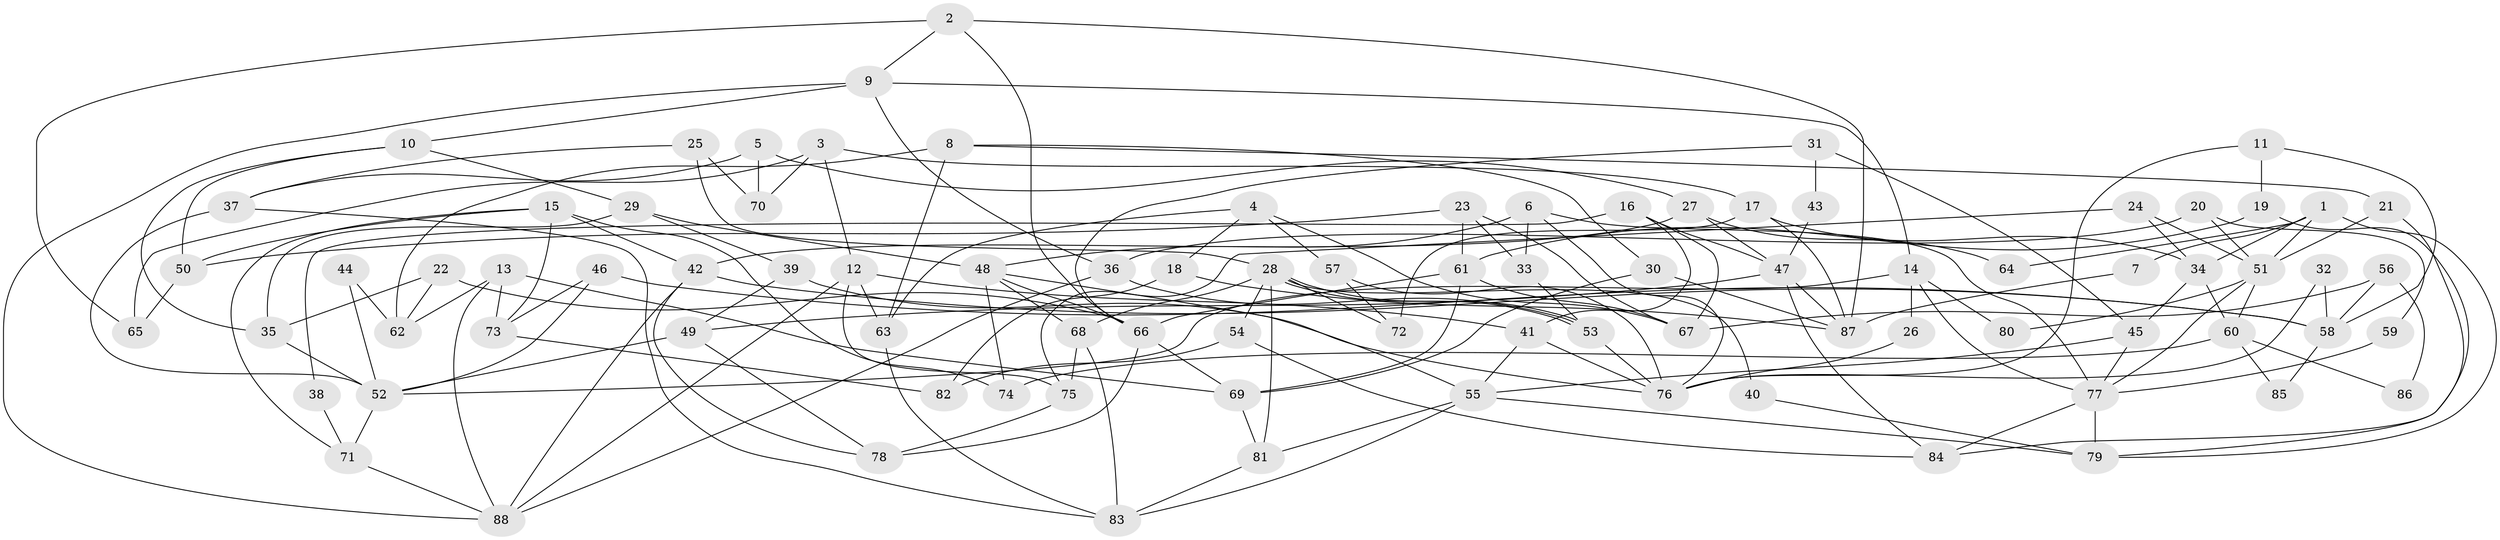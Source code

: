 // Generated by graph-tools (version 1.1) at 2025/50/03/09/25 04:50:28]
// undirected, 88 vertices, 176 edges
graph export_dot {
graph [start="1"]
  node [color=gray90,style=filled];
  1;
  2;
  3;
  4;
  5;
  6;
  7;
  8;
  9;
  10;
  11;
  12;
  13;
  14;
  15;
  16;
  17;
  18;
  19;
  20;
  21;
  22;
  23;
  24;
  25;
  26;
  27;
  28;
  29;
  30;
  31;
  32;
  33;
  34;
  35;
  36;
  37;
  38;
  39;
  40;
  41;
  42;
  43;
  44;
  45;
  46;
  47;
  48;
  49;
  50;
  51;
  52;
  53;
  54;
  55;
  56;
  57;
  58;
  59;
  60;
  61;
  62;
  63;
  64;
  65;
  66;
  67;
  68;
  69;
  70;
  71;
  72;
  73;
  74;
  75;
  76;
  77;
  78;
  79;
  80;
  81;
  82;
  83;
  84;
  85;
  86;
  87;
  88;
  1 -- 51;
  1 -- 34;
  1 -- 7;
  1 -- 64;
  1 -- 79;
  2 -- 9;
  2 -- 66;
  2 -- 65;
  2 -- 87;
  3 -- 17;
  3 -- 70;
  3 -- 12;
  3 -- 65;
  4 -- 63;
  4 -- 67;
  4 -- 18;
  4 -- 57;
  5 -- 27;
  5 -- 37;
  5 -- 70;
  6 -- 33;
  6 -- 76;
  6 -- 48;
  6 -- 77;
  7 -- 87;
  8 -- 63;
  8 -- 21;
  8 -- 30;
  8 -- 62;
  9 -- 36;
  9 -- 14;
  9 -- 10;
  9 -- 88;
  10 -- 29;
  10 -- 35;
  10 -- 50;
  11 -- 19;
  11 -- 58;
  11 -- 76;
  12 -- 88;
  12 -- 41;
  12 -- 63;
  12 -- 75;
  13 -- 69;
  13 -- 73;
  13 -- 62;
  13 -- 88;
  14 -- 52;
  14 -- 77;
  14 -- 26;
  14 -- 80;
  15 -- 50;
  15 -- 42;
  15 -- 71;
  15 -- 73;
  15 -- 74;
  16 -- 47;
  16 -- 41;
  16 -- 38;
  16 -- 67;
  17 -- 34;
  17 -- 87;
  17 -- 72;
  18 -- 87;
  18 -- 82;
  19 -- 79;
  19 -- 61;
  20 -- 51;
  20 -- 36;
  20 -- 59;
  21 -- 84;
  21 -- 51;
  22 -- 66;
  22 -- 62;
  22 -- 35;
  23 -- 50;
  23 -- 67;
  23 -- 33;
  23 -- 61;
  24 -- 75;
  24 -- 51;
  24 -- 34;
  25 -- 37;
  25 -- 28;
  25 -- 70;
  26 -- 76;
  27 -- 42;
  27 -- 47;
  27 -- 64;
  28 -- 68;
  28 -- 53;
  28 -- 53;
  28 -- 40;
  28 -- 54;
  28 -- 72;
  28 -- 81;
  29 -- 35;
  29 -- 48;
  29 -- 39;
  30 -- 69;
  30 -- 87;
  31 -- 66;
  31 -- 45;
  31 -- 43;
  32 -- 76;
  32 -- 58;
  33 -- 53;
  34 -- 45;
  34 -- 60;
  35 -- 52;
  36 -- 53;
  36 -- 88;
  37 -- 83;
  37 -- 52;
  38 -- 71;
  39 -- 76;
  39 -- 49;
  40 -- 79;
  41 -- 76;
  41 -- 55;
  42 -- 88;
  42 -- 78;
  42 -- 58;
  43 -- 47;
  44 -- 52;
  44 -- 62;
  45 -- 55;
  45 -- 77;
  46 -- 73;
  46 -- 52;
  46 -- 58;
  47 -- 87;
  47 -- 49;
  47 -- 84;
  48 -- 55;
  48 -- 66;
  48 -- 68;
  48 -- 74;
  49 -- 52;
  49 -- 78;
  50 -- 65;
  51 -- 60;
  51 -- 77;
  51 -- 80;
  52 -- 71;
  53 -- 76;
  54 -- 84;
  54 -- 82;
  55 -- 81;
  55 -- 79;
  55 -- 83;
  56 -- 58;
  56 -- 67;
  56 -- 86;
  57 -- 72;
  57 -- 76;
  58 -- 85;
  59 -- 77;
  60 -- 74;
  60 -- 85;
  60 -- 86;
  61 -- 66;
  61 -- 67;
  61 -- 69;
  63 -- 83;
  66 -- 69;
  66 -- 78;
  68 -- 75;
  68 -- 83;
  69 -- 81;
  71 -- 88;
  73 -- 82;
  75 -- 78;
  77 -- 79;
  77 -- 84;
  81 -- 83;
}
